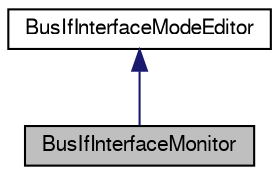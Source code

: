 digraph G
{
  bgcolor="transparent";
  edge [fontname="FreeSans",fontsize=10,labelfontname="FreeSans",labelfontsize=10];
  node [fontname="FreeSans",fontsize=10,shape=record];
  Node1 [label="BusIfInterfaceMonitor",height=0.2,width=0.4,color="black", fillcolor="grey75", style="filled" fontcolor="black"];
  Node2 -> Node1 [dir=back,color="midnightblue",fontsize=10,style="solid",fontname="FreeSans"];
  Node2 [label="BusIfInterfaceModeEditor",height=0.2,width=0.4,color="black",URL="$class_bus_if_interface_mode_editor.html",tooltip="Base class for different interface mode editors of a bus interface."];
}
